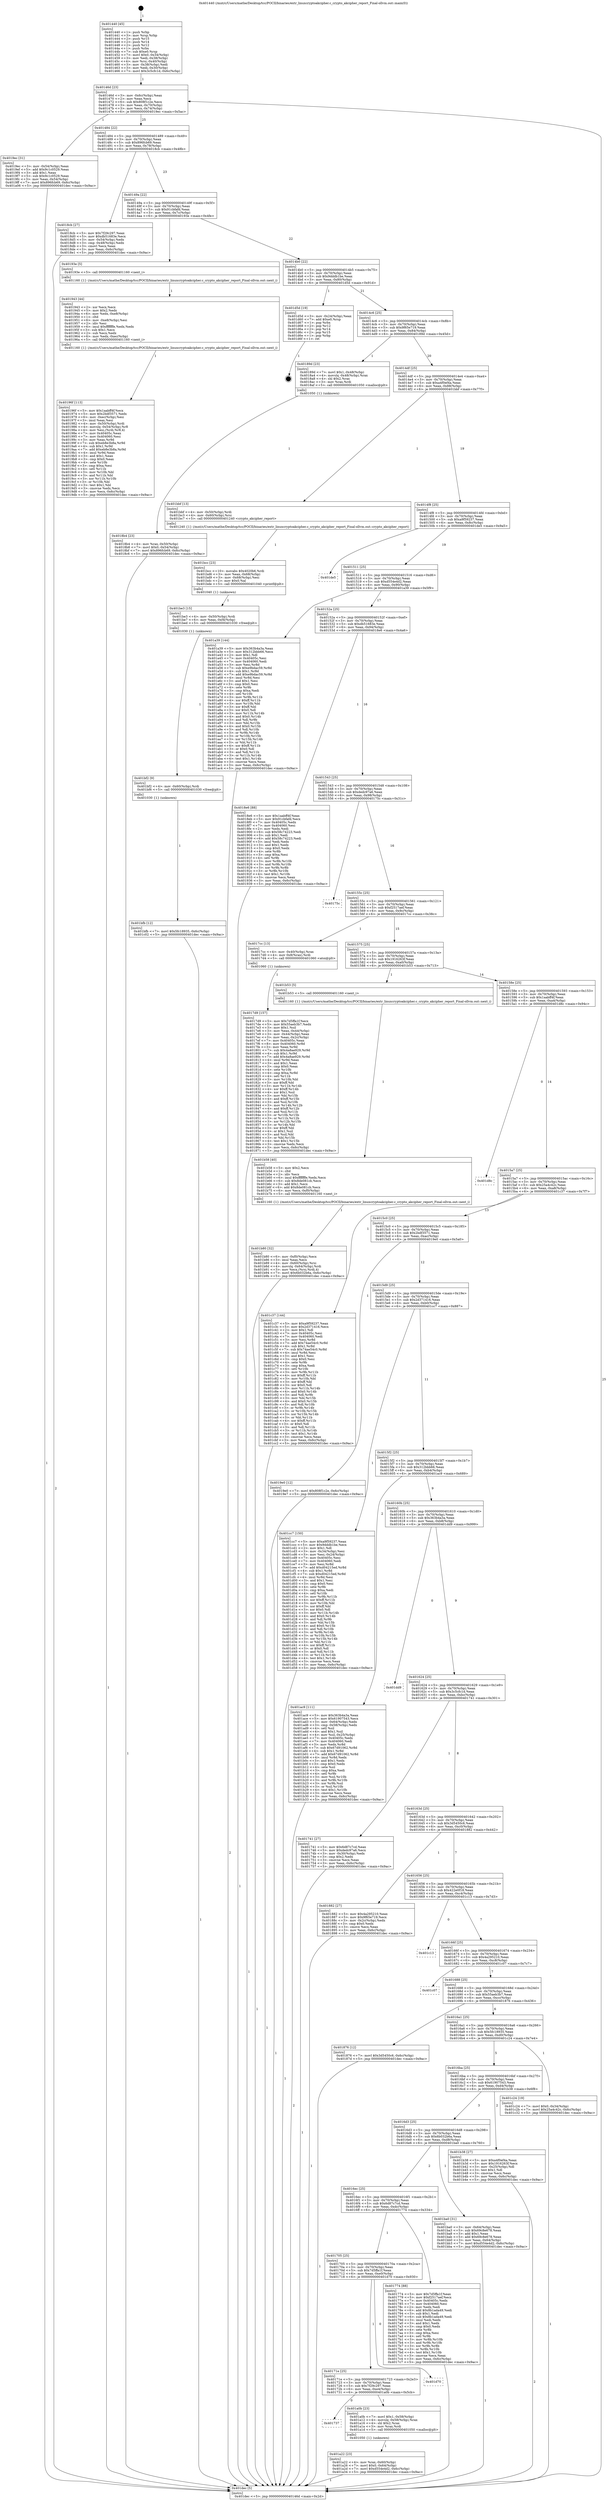 digraph "0x401440" {
  label = "0x401440 (/mnt/c/Users/mathe/Desktop/tcc/POCII/binaries/extr_linuxcryptoakcipher.c_crypto_akcipher_report_Final-ollvm.out::main(0))"
  labelloc = "t"
  node[shape=record]

  Entry [label="",width=0.3,height=0.3,shape=circle,fillcolor=black,style=filled]
  "0x40146d" [label="{
     0x40146d [23]\l
     | [instrs]\l
     &nbsp;&nbsp;0x40146d \<+3\>: mov -0x6c(%rbp),%eax\l
     &nbsp;&nbsp;0x401470 \<+2\>: mov %eax,%ecx\l
     &nbsp;&nbsp;0x401472 \<+6\>: sub $0x808f1c2e,%ecx\l
     &nbsp;&nbsp;0x401478 \<+3\>: mov %eax,-0x70(%rbp)\l
     &nbsp;&nbsp;0x40147b \<+3\>: mov %ecx,-0x74(%rbp)\l
     &nbsp;&nbsp;0x40147e \<+6\>: je 00000000004019ec \<main+0x5ac\>\l
  }"]
  "0x4019ec" [label="{
     0x4019ec [31]\l
     | [instrs]\l
     &nbsp;&nbsp;0x4019ec \<+3\>: mov -0x54(%rbp),%eax\l
     &nbsp;&nbsp;0x4019ef \<+5\>: add $0x9c1c0529,%eax\l
     &nbsp;&nbsp;0x4019f4 \<+3\>: add $0x1,%eax\l
     &nbsp;&nbsp;0x4019f7 \<+5\>: sub $0x9c1c0529,%eax\l
     &nbsp;&nbsp;0x4019fc \<+3\>: mov %eax,-0x54(%rbp)\l
     &nbsp;&nbsp;0x4019ff \<+7\>: movl $0x896fcb69,-0x6c(%rbp)\l
     &nbsp;&nbsp;0x401a06 \<+5\>: jmp 0000000000401dec \<main+0x9ac\>\l
  }"]
  "0x401484" [label="{
     0x401484 [22]\l
     | [instrs]\l
     &nbsp;&nbsp;0x401484 \<+5\>: jmp 0000000000401489 \<main+0x49\>\l
     &nbsp;&nbsp;0x401489 \<+3\>: mov -0x70(%rbp),%eax\l
     &nbsp;&nbsp;0x40148c \<+5\>: sub $0x896fcb69,%eax\l
     &nbsp;&nbsp;0x401491 \<+3\>: mov %eax,-0x78(%rbp)\l
     &nbsp;&nbsp;0x401494 \<+6\>: je 00000000004018cb \<main+0x48b\>\l
  }"]
  Exit [label="",width=0.3,height=0.3,shape=circle,fillcolor=black,style=filled,peripheries=2]
  "0x4018cb" [label="{
     0x4018cb [27]\l
     | [instrs]\l
     &nbsp;&nbsp;0x4018cb \<+5\>: mov $0x7f29c297,%eax\l
     &nbsp;&nbsp;0x4018d0 \<+5\>: mov $0xdb51683e,%ecx\l
     &nbsp;&nbsp;0x4018d5 \<+3\>: mov -0x54(%rbp),%edx\l
     &nbsp;&nbsp;0x4018d8 \<+3\>: cmp -0x48(%rbp),%edx\l
     &nbsp;&nbsp;0x4018db \<+3\>: cmovl %ecx,%eax\l
     &nbsp;&nbsp;0x4018de \<+3\>: mov %eax,-0x6c(%rbp)\l
     &nbsp;&nbsp;0x4018e1 \<+5\>: jmp 0000000000401dec \<main+0x9ac\>\l
  }"]
  "0x40149a" [label="{
     0x40149a [22]\l
     | [instrs]\l
     &nbsp;&nbsp;0x40149a \<+5\>: jmp 000000000040149f \<main+0x5f\>\l
     &nbsp;&nbsp;0x40149f \<+3\>: mov -0x70(%rbp),%eax\l
     &nbsp;&nbsp;0x4014a2 \<+5\>: sub $0x91cbfafd,%eax\l
     &nbsp;&nbsp;0x4014a7 \<+3\>: mov %eax,-0x7c(%rbp)\l
     &nbsp;&nbsp;0x4014aa \<+6\>: je 000000000040193e \<main+0x4fe\>\l
  }"]
  "0x401bfb" [label="{
     0x401bfb [12]\l
     | [instrs]\l
     &nbsp;&nbsp;0x401bfb \<+7\>: movl $0x5fc18935,-0x6c(%rbp)\l
     &nbsp;&nbsp;0x401c02 \<+5\>: jmp 0000000000401dec \<main+0x9ac\>\l
  }"]
  "0x40193e" [label="{
     0x40193e [5]\l
     | [instrs]\l
     &nbsp;&nbsp;0x40193e \<+5\>: call 0000000000401160 \<next_i\>\l
     | [calls]\l
     &nbsp;&nbsp;0x401160 \{1\} (/mnt/c/Users/mathe/Desktop/tcc/POCII/binaries/extr_linuxcryptoakcipher.c_crypto_akcipher_report_Final-ollvm.out::next_i)\l
  }"]
  "0x4014b0" [label="{
     0x4014b0 [22]\l
     | [instrs]\l
     &nbsp;&nbsp;0x4014b0 \<+5\>: jmp 00000000004014b5 \<main+0x75\>\l
     &nbsp;&nbsp;0x4014b5 \<+3\>: mov -0x70(%rbp),%eax\l
     &nbsp;&nbsp;0x4014b8 \<+5\>: sub $0x9dddb1be,%eax\l
     &nbsp;&nbsp;0x4014bd \<+3\>: mov %eax,-0x80(%rbp)\l
     &nbsp;&nbsp;0x4014c0 \<+6\>: je 0000000000401d5d \<main+0x91d\>\l
  }"]
  "0x401bf2" [label="{
     0x401bf2 [9]\l
     | [instrs]\l
     &nbsp;&nbsp;0x401bf2 \<+4\>: mov -0x60(%rbp),%rdi\l
     &nbsp;&nbsp;0x401bf6 \<+5\>: call 0000000000401030 \<free@plt\>\l
     | [calls]\l
     &nbsp;&nbsp;0x401030 \{1\} (unknown)\l
  }"]
  "0x401d5d" [label="{
     0x401d5d [19]\l
     | [instrs]\l
     &nbsp;&nbsp;0x401d5d \<+3\>: mov -0x24(%rbp),%eax\l
     &nbsp;&nbsp;0x401d60 \<+7\>: add $0xe0,%rsp\l
     &nbsp;&nbsp;0x401d67 \<+1\>: pop %rbx\l
     &nbsp;&nbsp;0x401d68 \<+2\>: pop %r12\l
     &nbsp;&nbsp;0x401d6a \<+2\>: pop %r14\l
     &nbsp;&nbsp;0x401d6c \<+2\>: pop %r15\l
     &nbsp;&nbsp;0x401d6e \<+1\>: pop %rbp\l
     &nbsp;&nbsp;0x401d6f \<+1\>: ret\l
  }"]
  "0x4014c6" [label="{
     0x4014c6 [25]\l
     | [instrs]\l
     &nbsp;&nbsp;0x4014c6 \<+5\>: jmp 00000000004014cb \<main+0x8b\>\l
     &nbsp;&nbsp;0x4014cb \<+3\>: mov -0x70(%rbp),%eax\l
     &nbsp;&nbsp;0x4014ce \<+5\>: sub $0x9f65e719,%eax\l
     &nbsp;&nbsp;0x4014d3 \<+6\>: mov %eax,-0x84(%rbp)\l
     &nbsp;&nbsp;0x4014d9 \<+6\>: je 000000000040189d \<main+0x45d\>\l
  }"]
  "0x401be3" [label="{
     0x401be3 [15]\l
     | [instrs]\l
     &nbsp;&nbsp;0x401be3 \<+4\>: mov -0x50(%rbp),%rdi\l
     &nbsp;&nbsp;0x401be7 \<+6\>: mov %eax,-0xf4(%rbp)\l
     &nbsp;&nbsp;0x401bed \<+5\>: call 0000000000401030 \<free@plt\>\l
     | [calls]\l
     &nbsp;&nbsp;0x401030 \{1\} (unknown)\l
  }"]
  "0x40189d" [label="{
     0x40189d [23]\l
     | [instrs]\l
     &nbsp;&nbsp;0x40189d \<+7\>: movl $0x1,-0x48(%rbp)\l
     &nbsp;&nbsp;0x4018a4 \<+4\>: movslq -0x48(%rbp),%rax\l
     &nbsp;&nbsp;0x4018a8 \<+4\>: shl $0x2,%rax\l
     &nbsp;&nbsp;0x4018ac \<+3\>: mov %rax,%rdi\l
     &nbsp;&nbsp;0x4018af \<+5\>: call 0000000000401050 \<malloc@plt\>\l
     | [calls]\l
     &nbsp;&nbsp;0x401050 \{1\} (unknown)\l
  }"]
  "0x4014df" [label="{
     0x4014df [25]\l
     | [instrs]\l
     &nbsp;&nbsp;0x4014df \<+5\>: jmp 00000000004014e4 \<main+0xa4\>\l
     &nbsp;&nbsp;0x4014e4 \<+3\>: mov -0x70(%rbp),%eax\l
     &nbsp;&nbsp;0x4014e7 \<+5\>: sub $0xa4f0ef4a,%eax\l
     &nbsp;&nbsp;0x4014ec \<+6\>: mov %eax,-0x88(%rbp)\l
     &nbsp;&nbsp;0x4014f2 \<+6\>: je 0000000000401bbf \<main+0x77f\>\l
  }"]
  "0x401bcc" [label="{
     0x401bcc [23]\l
     | [instrs]\l
     &nbsp;&nbsp;0x401bcc \<+10\>: movabs $0x4020b6,%rdi\l
     &nbsp;&nbsp;0x401bd6 \<+3\>: mov %eax,-0x68(%rbp)\l
     &nbsp;&nbsp;0x401bd9 \<+3\>: mov -0x68(%rbp),%esi\l
     &nbsp;&nbsp;0x401bdc \<+2\>: mov $0x0,%al\l
     &nbsp;&nbsp;0x401bde \<+5\>: call 0000000000401040 \<printf@plt\>\l
     | [calls]\l
     &nbsp;&nbsp;0x401040 \{1\} (unknown)\l
  }"]
  "0x401bbf" [label="{
     0x401bbf [13]\l
     | [instrs]\l
     &nbsp;&nbsp;0x401bbf \<+4\>: mov -0x50(%rbp),%rdi\l
     &nbsp;&nbsp;0x401bc3 \<+4\>: mov -0x60(%rbp),%rsi\l
     &nbsp;&nbsp;0x401bc7 \<+5\>: call 0000000000401240 \<crypto_akcipher_report\>\l
     | [calls]\l
     &nbsp;&nbsp;0x401240 \{1\} (/mnt/c/Users/mathe/Desktop/tcc/POCII/binaries/extr_linuxcryptoakcipher.c_crypto_akcipher_report_Final-ollvm.out::crypto_akcipher_report)\l
  }"]
  "0x4014f8" [label="{
     0x4014f8 [25]\l
     | [instrs]\l
     &nbsp;&nbsp;0x4014f8 \<+5\>: jmp 00000000004014fd \<main+0xbd\>\l
     &nbsp;&nbsp;0x4014fd \<+3\>: mov -0x70(%rbp),%eax\l
     &nbsp;&nbsp;0x401500 \<+5\>: sub $0xa9f59237,%eax\l
     &nbsp;&nbsp;0x401505 \<+6\>: mov %eax,-0x8c(%rbp)\l
     &nbsp;&nbsp;0x40150b \<+6\>: je 0000000000401de5 \<main+0x9a5\>\l
  }"]
  "0x401b80" [label="{
     0x401b80 [32]\l
     | [instrs]\l
     &nbsp;&nbsp;0x401b80 \<+6\>: mov -0xf0(%rbp),%ecx\l
     &nbsp;&nbsp;0x401b86 \<+3\>: imul %eax,%ecx\l
     &nbsp;&nbsp;0x401b89 \<+4\>: mov -0x60(%rbp),%rsi\l
     &nbsp;&nbsp;0x401b8d \<+4\>: movslq -0x64(%rbp),%rdi\l
     &nbsp;&nbsp;0x401b91 \<+3\>: mov %ecx,(%rsi,%rdi,4)\l
     &nbsp;&nbsp;0x401b94 \<+7\>: movl $0x6b032b6a,-0x6c(%rbp)\l
     &nbsp;&nbsp;0x401b9b \<+5\>: jmp 0000000000401dec \<main+0x9ac\>\l
  }"]
  "0x401de5" [label="{
     0x401de5\l
  }", style=dashed]
  "0x401511" [label="{
     0x401511 [25]\l
     | [instrs]\l
     &nbsp;&nbsp;0x401511 \<+5\>: jmp 0000000000401516 \<main+0xd6\>\l
     &nbsp;&nbsp;0x401516 \<+3\>: mov -0x70(%rbp),%eax\l
     &nbsp;&nbsp;0x401519 \<+5\>: sub $0xd554e4d2,%eax\l
     &nbsp;&nbsp;0x40151e \<+6\>: mov %eax,-0x90(%rbp)\l
     &nbsp;&nbsp;0x401524 \<+6\>: je 0000000000401a39 \<main+0x5f9\>\l
  }"]
  "0x401b58" [label="{
     0x401b58 [40]\l
     | [instrs]\l
     &nbsp;&nbsp;0x401b58 \<+5\>: mov $0x2,%ecx\l
     &nbsp;&nbsp;0x401b5d \<+1\>: cltd\l
     &nbsp;&nbsp;0x401b5e \<+2\>: idiv %ecx\l
     &nbsp;&nbsp;0x401b60 \<+6\>: imul $0xfffffffe,%edx,%ecx\l
     &nbsp;&nbsp;0x401b66 \<+6\>: sub $0x8de081cb,%ecx\l
     &nbsp;&nbsp;0x401b6c \<+3\>: add $0x1,%ecx\l
     &nbsp;&nbsp;0x401b6f \<+6\>: add $0x8de081cb,%ecx\l
     &nbsp;&nbsp;0x401b75 \<+6\>: mov %ecx,-0xf0(%rbp)\l
     &nbsp;&nbsp;0x401b7b \<+5\>: call 0000000000401160 \<next_i\>\l
     | [calls]\l
     &nbsp;&nbsp;0x401160 \{1\} (/mnt/c/Users/mathe/Desktop/tcc/POCII/binaries/extr_linuxcryptoakcipher.c_crypto_akcipher_report_Final-ollvm.out::next_i)\l
  }"]
  "0x401a39" [label="{
     0x401a39 [144]\l
     | [instrs]\l
     &nbsp;&nbsp;0x401a39 \<+5\>: mov $0x363b4a3a,%eax\l
     &nbsp;&nbsp;0x401a3e \<+5\>: mov $0x312bbb66,%ecx\l
     &nbsp;&nbsp;0x401a43 \<+2\>: mov $0x1,%dl\l
     &nbsp;&nbsp;0x401a45 \<+7\>: mov 0x40405c,%esi\l
     &nbsp;&nbsp;0x401a4c \<+7\>: mov 0x404060,%edi\l
     &nbsp;&nbsp;0x401a53 \<+3\>: mov %esi,%r8d\l
     &nbsp;&nbsp;0x401a56 \<+7\>: sub $0xe9bdac59,%r8d\l
     &nbsp;&nbsp;0x401a5d \<+4\>: sub $0x1,%r8d\l
     &nbsp;&nbsp;0x401a61 \<+7\>: add $0xe9bdac59,%r8d\l
     &nbsp;&nbsp;0x401a68 \<+4\>: imul %r8d,%esi\l
     &nbsp;&nbsp;0x401a6c \<+3\>: and $0x1,%esi\l
     &nbsp;&nbsp;0x401a6f \<+3\>: cmp $0x0,%esi\l
     &nbsp;&nbsp;0x401a72 \<+4\>: sete %r9b\l
     &nbsp;&nbsp;0x401a76 \<+3\>: cmp $0xa,%edi\l
     &nbsp;&nbsp;0x401a79 \<+4\>: setl %r10b\l
     &nbsp;&nbsp;0x401a7d \<+3\>: mov %r9b,%r11b\l
     &nbsp;&nbsp;0x401a80 \<+4\>: xor $0xff,%r11b\l
     &nbsp;&nbsp;0x401a84 \<+3\>: mov %r10b,%bl\l
     &nbsp;&nbsp;0x401a87 \<+3\>: xor $0xff,%bl\l
     &nbsp;&nbsp;0x401a8a \<+3\>: xor $0x0,%dl\l
     &nbsp;&nbsp;0x401a8d \<+3\>: mov %r11b,%r14b\l
     &nbsp;&nbsp;0x401a90 \<+4\>: and $0x0,%r14b\l
     &nbsp;&nbsp;0x401a94 \<+3\>: and %dl,%r9b\l
     &nbsp;&nbsp;0x401a97 \<+3\>: mov %bl,%r15b\l
     &nbsp;&nbsp;0x401a9a \<+4\>: and $0x0,%r15b\l
     &nbsp;&nbsp;0x401a9e \<+3\>: and %dl,%r10b\l
     &nbsp;&nbsp;0x401aa1 \<+3\>: or %r9b,%r14b\l
     &nbsp;&nbsp;0x401aa4 \<+3\>: or %r10b,%r15b\l
     &nbsp;&nbsp;0x401aa7 \<+3\>: xor %r15b,%r14b\l
     &nbsp;&nbsp;0x401aaa \<+3\>: or %bl,%r11b\l
     &nbsp;&nbsp;0x401aad \<+4\>: xor $0xff,%r11b\l
     &nbsp;&nbsp;0x401ab1 \<+3\>: or $0x0,%dl\l
     &nbsp;&nbsp;0x401ab4 \<+3\>: and %dl,%r11b\l
     &nbsp;&nbsp;0x401ab7 \<+3\>: or %r11b,%r14b\l
     &nbsp;&nbsp;0x401aba \<+4\>: test $0x1,%r14b\l
     &nbsp;&nbsp;0x401abe \<+3\>: cmovne %ecx,%eax\l
     &nbsp;&nbsp;0x401ac1 \<+3\>: mov %eax,-0x6c(%rbp)\l
     &nbsp;&nbsp;0x401ac4 \<+5\>: jmp 0000000000401dec \<main+0x9ac\>\l
  }"]
  "0x40152a" [label="{
     0x40152a [25]\l
     | [instrs]\l
     &nbsp;&nbsp;0x40152a \<+5\>: jmp 000000000040152f \<main+0xef\>\l
     &nbsp;&nbsp;0x40152f \<+3\>: mov -0x70(%rbp),%eax\l
     &nbsp;&nbsp;0x401532 \<+5\>: sub $0xdb51683e,%eax\l
     &nbsp;&nbsp;0x401537 \<+6\>: mov %eax,-0x94(%rbp)\l
     &nbsp;&nbsp;0x40153d \<+6\>: je 00000000004018e6 \<main+0x4a6\>\l
  }"]
  "0x401a22" [label="{
     0x401a22 [23]\l
     | [instrs]\l
     &nbsp;&nbsp;0x401a22 \<+4\>: mov %rax,-0x60(%rbp)\l
     &nbsp;&nbsp;0x401a26 \<+7\>: movl $0x0,-0x64(%rbp)\l
     &nbsp;&nbsp;0x401a2d \<+7\>: movl $0xd554e4d2,-0x6c(%rbp)\l
     &nbsp;&nbsp;0x401a34 \<+5\>: jmp 0000000000401dec \<main+0x9ac\>\l
  }"]
  "0x4018e6" [label="{
     0x4018e6 [88]\l
     | [instrs]\l
     &nbsp;&nbsp;0x4018e6 \<+5\>: mov $0x1aabff4f,%eax\l
     &nbsp;&nbsp;0x4018eb \<+5\>: mov $0x91cbfafd,%ecx\l
     &nbsp;&nbsp;0x4018f0 \<+7\>: mov 0x40405c,%edx\l
     &nbsp;&nbsp;0x4018f7 \<+7\>: mov 0x404060,%esi\l
     &nbsp;&nbsp;0x4018fe \<+2\>: mov %edx,%edi\l
     &nbsp;&nbsp;0x401900 \<+6\>: sub $0x58c74223,%edi\l
     &nbsp;&nbsp;0x401906 \<+3\>: sub $0x1,%edi\l
     &nbsp;&nbsp;0x401909 \<+6\>: add $0x58c74223,%edi\l
     &nbsp;&nbsp;0x40190f \<+3\>: imul %edi,%edx\l
     &nbsp;&nbsp;0x401912 \<+3\>: and $0x1,%edx\l
     &nbsp;&nbsp;0x401915 \<+3\>: cmp $0x0,%edx\l
     &nbsp;&nbsp;0x401918 \<+4\>: sete %r8b\l
     &nbsp;&nbsp;0x40191c \<+3\>: cmp $0xa,%esi\l
     &nbsp;&nbsp;0x40191f \<+4\>: setl %r9b\l
     &nbsp;&nbsp;0x401923 \<+3\>: mov %r8b,%r10b\l
     &nbsp;&nbsp;0x401926 \<+3\>: and %r9b,%r10b\l
     &nbsp;&nbsp;0x401929 \<+3\>: xor %r9b,%r8b\l
     &nbsp;&nbsp;0x40192c \<+3\>: or %r8b,%r10b\l
     &nbsp;&nbsp;0x40192f \<+4\>: test $0x1,%r10b\l
     &nbsp;&nbsp;0x401933 \<+3\>: cmovne %ecx,%eax\l
     &nbsp;&nbsp;0x401936 \<+3\>: mov %eax,-0x6c(%rbp)\l
     &nbsp;&nbsp;0x401939 \<+5\>: jmp 0000000000401dec \<main+0x9ac\>\l
  }"]
  "0x401543" [label="{
     0x401543 [25]\l
     | [instrs]\l
     &nbsp;&nbsp;0x401543 \<+5\>: jmp 0000000000401548 \<main+0x108\>\l
     &nbsp;&nbsp;0x401548 \<+3\>: mov -0x70(%rbp),%eax\l
     &nbsp;&nbsp;0x40154b \<+5\>: sub $0xdedc97a6,%eax\l
     &nbsp;&nbsp;0x401550 \<+6\>: mov %eax,-0x98(%rbp)\l
     &nbsp;&nbsp;0x401556 \<+6\>: je 000000000040175c \<main+0x31c\>\l
  }"]
  "0x401737" [label="{
     0x401737\l
  }", style=dashed]
  "0x40175c" [label="{
     0x40175c\l
  }", style=dashed]
  "0x40155c" [label="{
     0x40155c [25]\l
     | [instrs]\l
     &nbsp;&nbsp;0x40155c \<+5\>: jmp 0000000000401561 \<main+0x121\>\l
     &nbsp;&nbsp;0x401561 \<+3\>: mov -0x70(%rbp),%eax\l
     &nbsp;&nbsp;0x401564 \<+5\>: sub $0xf2517aef,%eax\l
     &nbsp;&nbsp;0x401569 \<+6\>: mov %eax,-0x9c(%rbp)\l
     &nbsp;&nbsp;0x40156f \<+6\>: je 00000000004017cc \<main+0x38c\>\l
  }"]
  "0x401a0b" [label="{
     0x401a0b [23]\l
     | [instrs]\l
     &nbsp;&nbsp;0x401a0b \<+7\>: movl $0x1,-0x58(%rbp)\l
     &nbsp;&nbsp;0x401a12 \<+4\>: movslq -0x58(%rbp),%rax\l
     &nbsp;&nbsp;0x401a16 \<+4\>: shl $0x2,%rax\l
     &nbsp;&nbsp;0x401a1a \<+3\>: mov %rax,%rdi\l
     &nbsp;&nbsp;0x401a1d \<+5\>: call 0000000000401050 \<malloc@plt\>\l
     | [calls]\l
     &nbsp;&nbsp;0x401050 \{1\} (unknown)\l
  }"]
  "0x4017cc" [label="{
     0x4017cc [13]\l
     | [instrs]\l
     &nbsp;&nbsp;0x4017cc \<+4\>: mov -0x40(%rbp),%rax\l
     &nbsp;&nbsp;0x4017d0 \<+4\>: mov 0x8(%rax),%rdi\l
     &nbsp;&nbsp;0x4017d4 \<+5\>: call 0000000000401060 \<atoi@plt\>\l
     | [calls]\l
     &nbsp;&nbsp;0x401060 \{1\} (unknown)\l
  }"]
  "0x401575" [label="{
     0x401575 [25]\l
     | [instrs]\l
     &nbsp;&nbsp;0x401575 \<+5\>: jmp 000000000040157a \<main+0x13a\>\l
     &nbsp;&nbsp;0x40157a \<+3\>: mov -0x70(%rbp),%eax\l
     &nbsp;&nbsp;0x40157d \<+5\>: sub $0x1916263f,%eax\l
     &nbsp;&nbsp;0x401582 \<+6\>: mov %eax,-0xa0(%rbp)\l
     &nbsp;&nbsp;0x401588 \<+6\>: je 0000000000401b53 \<main+0x713\>\l
  }"]
  "0x40171e" [label="{
     0x40171e [25]\l
     | [instrs]\l
     &nbsp;&nbsp;0x40171e \<+5\>: jmp 0000000000401723 \<main+0x2e3\>\l
     &nbsp;&nbsp;0x401723 \<+3\>: mov -0x70(%rbp),%eax\l
     &nbsp;&nbsp;0x401726 \<+5\>: sub $0x7f29c297,%eax\l
     &nbsp;&nbsp;0x40172b \<+6\>: mov %eax,-0xe4(%rbp)\l
     &nbsp;&nbsp;0x401731 \<+6\>: je 0000000000401a0b \<main+0x5cb\>\l
  }"]
  "0x401b53" [label="{
     0x401b53 [5]\l
     | [instrs]\l
     &nbsp;&nbsp;0x401b53 \<+5\>: call 0000000000401160 \<next_i\>\l
     | [calls]\l
     &nbsp;&nbsp;0x401160 \{1\} (/mnt/c/Users/mathe/Desktop/tcc/POCII/binaries/extr_linuxcryptoakcipher.c_crypto_akcipher_report_Final-ollvm.out::next_i)\l
  }"]
  "0x40158e" [label="{
     0x40158e [25]\l
     | [instrs]\l
     &nbsp;&nbsp;0x40158e \<+5\>: jmp 0000000000401593 \<main+0x153\>\l
     &nbsp;&nbsp;0x401593 \<+3\>: mov -0x70(%rbp),%eax\l
     &nbsp;&nbsp;0x401596 \<+5\>: sub $0x1aabff4f,%eax\l
     &nbsp;&nbsp;0x40159b \<+6\>: mov %eax,-0xa4(%rbp)\l
     &nbsp;&nbsp;0x4015a1 \<+6\>: je 0000000000401d8c \<main+0x94c\>\l
  }"]
  "0x401d70" [label="{
     0x401d70\l
  }", style=dashed]
  "0x401d8c" [label="{
     0x401d8c\l
  }", style=dashed]
  "0x4015a7" [label="{
     0x4015a7 [25]\l
     | [instrs]\l
     &nbsp;&nbsp;0x4015a7 \<+5\>: jmp 00000000004015ac \<main+0x16c\>\l
     &nbsp;&nbsp;0x4015ac \<+3\>: mov -0x70(%rbp),%eax\l
     &nbsp;&nbsp;0x4015af \<+5\>: sub $0x25a4c42c,%eax\l
     &nbsp;&nbsp;0x4015b4 \<+6\>: mov %eax,-0xa8(%rbp)\l
     &nbsp;&nbsp;0x4015ba \<+6\>: je 0000000000401c37 \<main+0x7f7\>\l
  }"]
  "0x40196f" [label="{
     0x40196f [113]\l
     | [instrs]\l
     &nbsp;&nbsp;0x40196f \<+5\>: mov $0x1aabff4f,%ecx\l
     &nbsp;&nbsp;0x401974 \<+5\>: mov $0x2bdf3571,%edx\l
     &nbsp;&nbsp;0x401979 \<+6\>: mov -0xec(%rbp),%esi\l
     &nbsp;&nbsp;0x40197f \<+3\>: imul %eax,%esi\l
     &nbsp;&nbsp;0x401982 \<+4\>: mov -0x50(%rbp),%rdi\l
     &nbsp;&nbsp;0x401986 \<+4\>: movslq -0x54(%rbp),%r8\l
     &nbsp;&nbsp;0x40198a \<+4\>: mov %esi,(%rdi,%r8,4)\l
     &nbsp;&nbsp;0x40198e \<+7\>: mov 0x40405c,%eax\l
     &nbsp;&nbsp;0x401995 \<+7\>: mov 0x404060,%esi\l
     &nbsp;&nbsp;0x40199c \<+3\>: mov %eax,%r9d\l
     &nbsp;&nbsp;0x40199f \<+7\>: sub $0xeb8e3b8a,%r9d\l
     &nbsp;&nbsp;0x4019a6 \<+4\>: sub $0x1,%r9d\l
     &nbsp;&nbsp;0x4019aa \<+7\>: add $0xeb8e3b8a,%r9d\l
     &nbsp;&nbsp;0x4019b1 \<+4\>: imul %r9d,%eax\l
     &nbsp;&nbsp;0x4019b5 \<+3\>: and $0x1,%eax\l
     &nbsp;&nbsp;0x4019b8 \<+3\>: cmp $0x0,%eax\l
     &nbsp;&nbsp;0x4019bb \<+4\>: sete %r10b\l
     &nbsp;&nbsp;0x4019bf \<+3\>: cmp $0xa,%esi\l
     &nbsp;&nbsp;0x4019c2 \<+4\>: setl %r11b\l
     &nbsp;&nbsp;0x4019c6 \<+3\>: mov %r10b,%bl\l
     &nbsp;&nbsp;0x4019c9 \<+3\>: and %r11b,%bl\l
     &nbsp;&nbsp;0x4019cc \<+3\>: xor %r11b,%r10b\l
     &nbsp;&nbsp;0x4019cf \<+3\>: or %r10b,%bl\l
     &nbsp;&nbsp;0x4019d2 \<+3\>: test $0x1,%bl\l
     &nbsp;&nbsp;0x4019d5 \<+3\>: cmovne %edx,%ecx\l
     &nbsp;&nbsp;0x4019d8 \<+3\>: mov %ecx,-0x6c(%rbp)\l
     &nbsp;&nbsp;0x4019db \<+5\>: jmp 0000000000401dec \<main+0x9ac\>\l
  }"]
  "0x401c37" [label="{
     0x401c37 [144]\l
     | [instrs]\l
     &nbsp;&nbsp;0x401c37 \<+5\>: mov $0xa9f59237,%eax\l
     &nbsp;&nbsp;0x401c3c \<+5\>: mov $0x2d371416,%ecx\l
     &nbsp;&nbsp;0x401c41 \<+2\>: mov $0x1,%dl\l
     &nbsp;&nbsp;0x401c43 \<+7\>: mov 0x40405c,%esi\l
     &nbsp;&nbsp;0x401c4a \<+7\>: mov 0x404060,%edi\l
     &nbsp;&nbsp;0x401c51 \<+3\>: mov %esi,%r8d\l
     &nbsp;&nbsp;0x401c54 \<+7\>: add $0x74ae54c0,%r8d\l
     &nbsp;&nbsp;0x401c5b \<+4\>: sub $0x1,%r8d\l
     &nbsp;&nbsp;0x401c5f \<+7\>: sub $0x74ae54c0,%r8d\l
     &nbsp;&nbsp;0x401c66 \<+4\>: imul %r8d,%esi\l
     &nbsp;&nbsp;0x401c6a \<+3\>: and $0x1,%esi\l
     &nbsp;&nbsp;0x401c6d \<+3\>: cmp $0x0,%esi\l
     &nbsp;&nbsp;0x401c70 \<+4\>: sete %r9b\l
     &nbsp;&nbsp;0x401c74 \<+3\>: cmp $0xa,%edi\l
     &nbsp;&nbsp;0x401c77 \<+4\>: setl %r10b\l
     &nbsp;&nbsp;0x401c7b \<+3\>: mov %r9b,%r11b\l
     &nbsp;&nbsp;0x401c7e \<+4\>: xor $0xff,%r11b\l
     &nbsp;&nbsp;0x401c82 \<+3\>: mov %r10b,%bl\l
     &nbsp;&nbsp;0x401c85 \<+3\>: xor $0xff,%bl\l
     &nbsp;&nbsp;0x401c88 \<+3\>: xor $0x0,%dl\l
     &nbsp;&nbsp;0x401c8b \<+3\>: mov %r11b,%r14b\l
     &nbsp;&nbsp;0x401c8e \<+4\>: and $0x0,%r14b\l
     &nbsp;&nbsp;0x401c92 \<+3\>: and %dl,%r9b\l
     &nbsp;&nbsp;0x401c95 \<+3\>: mov %bl,%r15b\l
     &nbsp;&nbsp;0x401c98 \<+4\>: and $0x0,%r15b\l
     &nbsp;&nbsp;0x401c9c \<+3\>: and %dl,%r10b\l
     &nbsp;&nbsp;0x401c9f \<+3\>: or %r9b,%r14b\l
     &nbsp;&nbsp;0x401ca2 \<+3\>: or %r10b,%r15b\l
     &nbsp;&nbsp;0x401ca5 \<+3\>: xor %r15b,%r14b\l
     &nbsp;&nbsp;0x401ca8 \<+3\>: or %bl,%r11b\l
     &nbsp;&nbsp;0x401cab \<+4\>: xor $0xff,%r11b\l
     &nbsp;&nbsp;0x401caf \<+3\>: or $0x0,%dl\l
     &nbsp;&nbsp;0x401cb2 \<+3\>: and %dl,%r11b\l
     &nbsp;&nbsp;0x401cb5 \<+3\>: or %r11b,%r14b\l
     &nbsp;&nbsp;0x401cb8 \<+4\>: test $0x1,%r14b\l
     &nbsp;&nbsp;0x401cbc \<+3\>: cmovne %ecx,%eax\l
     &nbsp;&nbsp;0x401cbf \<+3\>: mov %eax,-0x6c(%rbp)\l
     &nbsp;&nbsp;0x401cc2 \<+5\>: jmp 0000000000401dec \<main+0x9ac\>\l
  }"]
  "0x4015c0" [label="{
     0x4015c0 [25]\l
     | [instrs]\l
     &nbsp;&nbsp;0x4015c0 \<+5\>: jmp 00000000004015c5 \<main+0x185\>\l
     &nbsp;&nbsp;0x4015c5 \<+3\>: mov -0x70(%rbp),%eax\l
     &nbsp;&nbsp;0x4015c8 \<+5\>: sub $0x2bdf3571,%eax\l
     &nbsp;&nbsp;0x4015cd \<+6\>: mov %eax,-0xac(%rbp)\l
     &nbsp;&nbsp;0x4015d3 \<+6\>: je 00000000004019e0 \<main+0x5a0\>\l
  }"]
  "0x401943" [label="{
     0x401943 [44]\l
     | [instrs]\l
     &nbsp;&nbsp;0x401943 \<+2\>: xor %ecx,%ecx\l
     &nbsp;&nbsp;0x401945 \<+5\>: mov $0x2,%edx\l
     &nbsp;&nbsp;0x40194a \<+6\>: mov %edx,-0xe8(%rbp)\l
     &nbsp;&nbsp;0x401950 \<+1\>: cltd\l
     &nbsp;&nbsp;0x401951 \<+6\>: mov -0xe8(%rbp),%esi\l
     &nbsp;&nbsp;0x401957 \<+2\>: idiv %esi\l
     &nbsp;&nbsp;0x401959 \<+6\>: imul $0xfffffffe,%edx,%edx\l
     &nbsp;&nbsp;0x40195f \<+3\>: sub $0x1,%ecx\l
     &nbsp;&nbsp;0x401962 \<+2\>: sub %ecx,%edx\l
     &nbsp;&nbsp;0x401964 \<+6\>: mov %edx,-0xec(%rbp)\l
     &nbsp;&nbsp;0x40196a \<+5\>: call 0000000000401160 \<next_i\>\l
     | [calls]\l
     &nbsp;&nbsp;0x401160 \{1\} (/mnt/c/Users/mathe/Desktop/tcc/POCII/binaries/extr_linuxcryptoakcipher.c_crypto_akcipher_report_Final-ollvm.out::next_i)\l
  }"]
  "0x4019e0" [label="{
     0x4019e0 [12]\l
     | [instrs]\l
     &nbsp;&nbsp;0x4019e0 \<+7\>: movl $0x808f1c2e,-0x6c(%rbp)\l
     &nbsp;&nbsp;0x4019e7 \<+5\>: jmp 0000000000401dec \<main+0x9ac\>\l
  }"]
  "0x4015d9" [label="{
     0x4015d9 [25]\l
     | [instrs]\l
     &nbsp;&nbsp;0x4015d9 \<+5\>: jmp 00000000004015de \<main+0x19e\>\l
     &nbsp;&nbsp;0x4015de \<+3\>: mov -0x70(%rbp),%eax\l
     &nbsp;&nbsp;0x4015e1 \<+5\>: sub $0x2d371416,%eax\l
     &nbsp;&nbsp;0x4015e6 \<+6\>: mov %eax,-0xb0(%rbp)\l
     &nbsp;&nbsp;0x4015ec \<+6\>: je 0000000000401cc7 \<main+0x887\>\l
  }"]
  "0x4018b4" [label="{
     0x4018b4 [23]\l
     | [instrs]\l
     &nbsp;&nbsp;0x4018b4 \<+4\>: mov %rax,-0x50(%rbp)\l
     &nbsp;&nbsp;0x4018b8 \<+7\>: movl $0x0,-0x54(%rbp)\l
     &nbsp;&nbsp;0x4018bf \<+7\>: movl $0x896fcb69,-0x6c(%rbp)\l
     &nbsp;&nbsp;0x4018c6 \<+5\>: jmp 0000000000401dec \<main+0x9ac\>\l
  }"]
  "0x401cc7" [label="{
     0x401cc7 [150]\l
     | [instrs]\l
     &nbsp;&nbsp;0x401cc7 \<+5\>: mov $0xa9f59237,%eax\l
     &nbsp;&nbsp;0x401ccc \<+5\>: mov $0x9dddb1be,%ecx\l
     &nbsp;&nbsp;0x401cd1 \<+2\>: mov $0x1,%dl\l
     &nbsp;&nbsp;0x401cd3 \<+3\>: mov -0x34(%rbp),%esi\l
     &nbsp;&nbsp;0x401cd6 \<+3\>: mov %esi,-0x24(%rbp)\l
     &nbsp;&nbsp;0x401cd9 \<+7\>: mov 0x40405c,%esi\l
     &nbsp;&nbsp;0x401ce0 \<+7\>: mov 0x404060,%edi\l
     &nbsp;&nbsp;0x401ce7 \<+3\>: mov %esi,%r8d\l
     &nbsp;&nbsp;0x401cea \<+7\>: add $0xd04215ed,%r8d\l
     &nbsp;&nbsp;0x401cf1 \<+4\>: sub $0x1,%r8d\l
     &nbsp;&nbsp;0x401cf5 \<+7\>: sub $0xd04215ed,%r8d\l
     &nbsp;&nbsp;0x401cfc \<+4\>: imul %r8d,%esi\l
     &nbsp;&nbsp;0x401d00 \<+3\>: and $0x1,%esi\l
     &nbsp;&nbsp;0x401d03 \<+3\>: cmp $0x0,%esi\l
     &nbsp;&nbsp;0x401d06 \<+4\>: sete %r9b\l
     &nbsp;&nbsp;0x401d0a \<+3\>: cmp $0xa,%edi\l
     &nbsp;&nbsp;0x401d0d \<+4\>: setl %r10b\l
     &nbsp;&nbsp;0x401d11 \<+3\>: mov %r9b,%r11b\l
     &nbsp;&nbsp;0x401d14 \<+4\>: xor $0xff,%r11b\l
     &nbsp;&nbsp;0x401d18 \<+3\>: mov %r10b,%bl\l
     &nbsp;&nbsp;0x401d1b \<+3\>: xor $0xff,%bl\l
     &nbsp;&nbsp;0x401d1e \<+3\>: xor $0x0,%dl\l
     &nbsp;&nbsp;0x401d21 \<+3\>: mov %r11b,%r14b\l
     &nbsp;&nbsp;0x401d24 \<+4\>: and $0x0,%r14b\l
     &nbsp;&nbsp;0x401d28 \<+3\>: and %dl,%r9b\l
     &nbsp;&nbsp;0x401d2b \<+3\>: mov %bl,%r15b\l
     &nbsp;&nbsp;0x401d2e \<+4\>: and $0x0,%r15b\l
     &nbsp;&nbsp;0x401d32 \<+3\>: and %dl,%r10b\l
     &nbsp;&nbsp;0x401d35 \<+3\>: or %r9b,%r14b\l
     &nbsp;&nbsp;0x401d38 \<+3\>: or %r10b,%r15b\l
     &nbsp;&nbsp;0x401d3b \<+3\>: xor %r15b,%r14b\l
     &nbsp;&nbsp;0x401d3e \<+3\>: or %bl,%r11b\l
     &nbsp;&nbsp;0x401d41 \<+4\>: xor $0xff,%r11b\l
     &nbsp;&nbsp;0x401d45 \<+3\>: or $0x0,%dl\l
     &nbsp;&nbsp;0x401d48 \<+3\>: and %dl,%r11b\l
     &nbsp;&nbsp;0x401d4b \<+3\>: or %r11b,%r14b\l
     &nbsp;&nbsp;0x401d4e \<+4\>: test $0x1,%r14b\l
     &nbsp;&nbsp;0x401d52 \<+3\>: cmovne %ecx,%eax\l
     &nbsp;&nbsp;0x401d55 \<+3\>: mov %eax,-0x6c(%rbp)\l
     &nbsp;&nbsp;0x401d58 \<+5\>: jmp 0000000000401dec \<main+0x9ac\>\l
  }"]
  "0x4015f2" [label="{
     0x4015f2 [25]\l
     | [instrs]\l
     &nbsp;&nbsp;0x4015f2 \<+5\>: jmp 00000000004015f7 \<main+0x1b7\>\l
     &nbsp;&nbsp;0x4015f7 \<+3\>: mov -0x70(%rbp),%eax\l
     &nbsp;&nbsp;0x4015fa \<+5\>: sub $0x312bbb66,%eax\l
     &nbsp;&nbsp;0x4015ff \<+6\>: mov %eax,-0xb4(%rbp)\l
     &nbsp;&nbsp;0x401605 \<+6\>: je 0000000000401ac9 \<main+0x689\>\l
  }"]
  "0x4017d9" [label="{
     0x4017d9 [157]\l
     | [instrs]\l
     &nbsp;&nbsp;0x4017d9 \<+5\>: mov $0x7d5ffa1f,%ecx\l
     &nbsp;&nbsp;0x4017de \<+5\>: mov $0x55aeb3b7,%edx\l
     &nbsp;&nbsp;0x4017e3 \<+3\>: mov $0x1,%sil\l
     &nbsp;&nbsp;0x4017e6 \<+3\>: mov %eax,-0x44(%rbp)\l
     &nbsp;&nbsp;0x4017e9 \<+3\>: mov -0x44(%rbp),%eax\l
     &nbsp;&nbsp;0x4017ec \<+3\>: mov %eax,-0x2c(%rbp)\l
     &nbsp;&nbsp;0x4017ef \<+7\>: mov 0x40405c,%eax\l
     &nbsp;&nbsp;0x4017f6 \<+8\>: mov 0x404060,%r8d\l
     &nbsp;&nbsp;0x4017fe \<+3\>: mov %eax,%r9d\l
     &nbsp;&nbsp;0x401801 \<+7\>: sub $0x4a8ae929,%r9d\l
     &nbsp;&nbsp;0x401808 \<+4\>: sub $0x1,%r9d\l
     &nbsp;&nbsp;0x40180c \<+7\>: add $0x4a8ae929,%r9d\l
     &nbsp;&nbsp;0x401813 \<+4\>: imul %r9d,%eax\l
     &nbsp;&nbsp;0x401817 \<+3\>: and $0x1,%eax\l
     &nbsp;&nbsp;0x40181a \<+3\>: cmp $0x0,%eax\l
     &nbsp;&nbsp;0x40181d \<+4\>: sete %r10b\l
     &nbsp;&nbsp;0x401821 \<+4\>: cmp $0xa,%r8d\l
     &nbsp;&nbsp;0x401825 \<+4\>: setl %r11b\l
     &nbsp;&nbsp;0x401829 \<+3\>: mov %r10b,%bl\l
     &nbsp;&nbsp;0x40182c \<+3\>: xor $0xff,%bl\l
     &nbsp;&nbsp;0x40182f \<+3\>: mov %r11b,%r14b\l
     &nbsp;&nbsp;0x401832 \<+4\>: xor $0xff,%r14b\l
     &nbsp;&nbsp;0x401836 \<+4\>: xor $0x1,%sil\l
     &nbsp;&nbsp;0x40183a \<+3\>: mov %bl,%r15b\l
     &nbsp;&nbsp;0x40183d \<+4\>: and $0xff,%r15b\l
     &nbsp;&nbsp;0x401841 \<+3\>: and %sil,%r10b\l
     &nbsp;&nbsp;0x401844 \<+3\>: mov %r14b,%r12b\l
     &nbsp;&nbsp;0x401847 \<+4\>: and $0xff,%r12b\l
     &nbsp;&nbsp;0x40184b \<+3\>: and %sil,%r11b\l
     &nbsp;&nbsp;0x40184e \<+3\>: or %r10b,%r15b\l
     &nbsp;&nbsp;0x401851 \<+3\>: or %r11b,%r12b\l
     &nbsp;&nbsp;0x401854 \<+3\>: xor %r12b,%r15b\l
     &nbsp;&nbsp;0x401857 \<+3\>: or %r14b,%bl\l
     &nbsp;&nbsp;0x40185a \<+3\>: xor $0xff,%bl\l
     &nbsp;&nbsp;0x40185d \<+4\>: or $0x1,%sil\l
     &nbsp;&nbsp;0x401861 \<+3\>: and %sil,%bl\l
     &nbsp;&nbsp;0x401864 \<+3\>: or %bl,%r15b\l
     &nbsp;&nbsp;0x401867 \<+4\>: test $0x1,%r15b\l
     &nbsp;&nbsp;0x40186b \<+3\>: cmovne %edx,%ecx\l
     &nbsp;&nbsp;0x40186e \<+3\>: mov %ecx,-0x6c(%rbp)\l
     &nbsp;&nbsp;0x401871 \<+5\>: jmp 0000000000401dec \<main+0x9ac\>\l
  }"]
  "0x401ac9" [label="{
     0x401ac9 [111]\l
     | [instrs]\l
     &nbsp;&nbsp;0x401ac9 \<+5\>: mov $0x363b4a3a,%eax\l
     &nbsp;&nbsp;0x401ace \<+5\>: mov $0x61907543,%ecx\l
     &nbsp;&nbsp;0x401ad3 \<+3\>: mov -0x64(%rbp),%edx\l
     &nbsp;&nbsp;0x401ad6 \<+3\>: cmp -0x58(%rbp),%edx\l
     &nbsp;&nbsp;0x401ad9 \<+4\>: setl %sil\l
     &nbsp;&nbsp;0x401add \<+4\>: and $0x1,%sil\l
     &nbsp;&nbsp;0x401ae1 \<+4\>: mov %sil,-0x25(%rbp)\l
     &nbsp;&nbsp;0x401ae5 \<+7\>: mov 0x40405c,%edx\l
     &nbsp;&nbsp;0x401aec \<+7\>: mov 0x404060,%edi\l
     &nbsp;&nbsp;0x401af3 \<+3\>: mov %edx,%r8d\l
     &nbsp;&nbsp;0x401af6 \<+7\>: sub $0x67d91062,%r8d\l
     &nbsp;&nbsp;0x401afd \<+4\>: sub $0x1,%r8d\l
     &nbsp;&nbsp;0x401b01 \<+7\>: add $0x67d91062,%r8d\l
     &nbsp;&nbsp;0x401b08 \<+4\>: imul %r8d,%edx\l
     &nbsp;&nbsp;0x401b0c \<+3\>: and $0x1,%edx\l
     &nbsp;&nbsp;0x401b0f \<+3\>: cmp $0x0,%edx\l
     &nbsp;&nbsp;0x401b12 \<+4\>: sete %sil\l
     &nbsp;&nbsp;0x401b16 \<+3\>: cmp $0xa,%edi\l
     &nbsp;&nbsp;0x401b19 \<+4\>: setl %r9b\l
     &nbsp;&nbsp;0x401b1d \<+3\>: mov %sil,%r10b\l
     &nbsp;&nbsp;0x401b20 \<+3\>: and %r9b,%r10b\l
     &nbsp;&nbsp;0x401b23 \<+3\>: xor %r9b,%sil\l
     &nbsp;&nbsp;0x401b26 \<+3\>: or %sil,%r10b\l
     &nbsp;&nbsp;0x401b29 \<+4\>: test $0x1,%r10b\l
     &nbsp;&nbsp;0x401b2d \<+3\>: cmovne %ecx,%eax\l
     &nbsp;&nbsp;0x401b30 \<+3\>: mov %eax,-0x6c(%rbp)\l
     &nbsp;&nbsp;0x401b33 \<+5\>: jmp 0000000000401dec \<main+0x9ac\>\l
  }"]
  "0x40160b" [label="{
     0x40160b [25]\l
     | [instrs]\l
     &nbsp;&nbsp;0x40160b \<+5\>: jmp 0000000000401610 \<main+0x1d0\>\l
     &nbsp;&nbsp;0x401610 \<+3\>: mov -0x70(%rbp),%eax\l
     &nbsp;&nbsp;0x401613 \<+5\>: sub $0x363b4a3a,%eax\l
     &nbsp;&nbsp;0x401618 \<+6\>: mov %eax,-0xb8(%rbp)\l
     &nbsp;&nbsp;0x40161e \<+6\>: je 0000000000401dd9 \<main+0x999\>\l
  }"]
  "0x401705" [label="{
     0x401705 [25]\l
     | [instrs]\l
     &nbsp;&nbsp;0x401705 \<+5\>: jmp 000000000040170a \<main+0x2ca\>\l
     &nbsp;&nbsp;0x40170a \<+3\>: mov -0x70(%rbp),%eax\l
     &nbsp;&nbsp;0x40170d \<+5\>: sub $0x7d5ffa1f,%eax\l
     &nbsp;&nbsp;0x401712 \<+6\>: mov %eax,-0xe0(%rbp)\l
     &nbsp;&nbsp;0x401718 \<+6\>: je 0000000000401d70 \<main+0x930\>\l
  }"]
  "0x401dd9" [label="{
     0x401dd9\l
  }", style=dashed]
  "0x401624" [label="{
     0x401624 [25]\l
     | [instrs]\l
     &nbsp;&nbsp;0x401624 \<+5\>: jmp 0000000000401629 \<main+0x1e9\>\l
     &nbsp;&nbsp;0x401629 \<+3\>: mov -0x70(%rbp),%eax\l
     &nbsp;&nbsp;0x40162c \<+5\>: sub $0x3c5cfc1d,%eax\l
     &nbsp;&nbsp;0x401631 \<+6\>: mov %eax,-0xbc(%rbp)\l
     &nbsp;&nbsp;0x401637 \<+6\>: je 0000000000401741 \<main+0x301\>\l
  }"]
  "0x401774" [label="{
     0x401774 [88]\l
     | [instrs]\l
     &nbsp;&nbsp;0x401774 \<+5\>: mov $0x7d5ffa1f,%eax\l
     &nbsp;&nbsp;0x401779 \<+5\>: mov $0xf2517aef,%ecx\l
     &nbsp;&nbsp;0x40177e \<+7\>: mov 0x40405c,%edx\l
     &nbsp;&nbsp;0x401785 \<+7\>: mov 0x404060,%esi\l
     &nbsp;&nbsp;0x40178c \<+2\>: mov %edx,%edi\l
     &nbsp;&nbsp;0x40178e \<+6\>: add $0x8b1ada49,%edi\l
     &nbsp;&nbsp;0x401794 \<+3\>: sub $0x1,%edi\l
     &nbsp;&nbsp;0x401797 \<+6\>: sub $0x8b1ada49,%edi\l
     &nbsp;&nbsp;0x40179d \<+3\>: imul %edi,%edx\l
     &nbsp;&nbsp;0x4017a0 \<+3\>: and $0x1,%edx\l
     &nbsp;&nbsp;0x4017a3 \<+3\>: cmp $0x0,%edx\l
     &nbsp;&nbsp;0x4017a6 \<+4\>: sete %r8b\l
     &nbsp;&nbsp;0x4017aa \<+3\>: cmp $0xa,%esi\l
     &nbsp;&nbsp;0x4017ad \<+4\>: setl %r9b\l
     &nbsp;&nbsp;0x4017b1 \<+3\>: mov %r8b,%r10b\l
     &nbsp;&nbsp;0x4017b4 \<+3\>: and %r9b,%r10b\l
     &nbsp;&nbsp;0x4017b7 \<+3\>: xor %r9b,%r8b\l
     &nbsp;&nbsp;0x4017ba \<+3\>: or %r8b,%r10b\l
     &nbsp;&nbsp;0x4017bd \<+4\>: test $0x1,%r10b\l
     &nbsp;&nbsp;0x4017c1 \<+3\>: cmovne %ecx,%eax\l
     &nbsp;&nbsp;0x4017c4 \<+3\>: mov %eax,-0x6c(%rbp)\l
     &nbsp;&nbsp;0x4017c7 \<+5\>: jmp 0000000000401dec \<main+0x9ac\>\l
  }"]
  "0x401741" [label="{
     0x401741 [27]\l
     | [instrs]\l
     &nbsp;&nbsp;0x401741 \<+5\>: mov $0x6d87c7cd,%eax\l
     &nbsp;&nbsp;0x401746 \<+5\>: mov $0xdedc97a6,%ecx\l
     &nbsp;&nbsp;0x40174b \<+3\>: mov -0x30(%rbp),%edx\l
     &nbsp;&nbsp;0x40174e \<+3\>: cmp $0x2,%edx\l
     &nbsp;&nbsp;0x401751 \<+3\>: cmovne %ecx,%eax\l
     &nbsp;&nbsp;0x401754 \<+3\>: mov %eax,-0x6c(%rbp)\l
     &nbsp;&nbsp;0x401757 \<+5\>: jmp 0000000000401dec \<main+0x9ac\>\l
  }"]
  "0x40163d" [label="{
     0x40163d [25]\l
     | [instrs]\l
     &nbsp;&nbsp;0x40163d \<+5\>: jmp 0000000000401642 \<main+0x202\>\l
     &nbsp;&nbsp;0x401642 \<+3\>: mov -0x70(%rbp),%eax\l
     &nbsp;&nbsp;0x401645 \<+5\>: sub $0x3d5450c6,%eax\l
     &nbsp;&nbsp;0x40164a \<+6\>: mov %eax,-0xc0(%rbp)\l
     &nbsp;&nbsp;0x401650 \<+6\>: je 0000000000401882 \<main+0x442\>\l
  }"]
  "0x401dec" [label="{
     0x401dec [5]\l
     | [instrs]\l
     &nbsp;&nbsp;0x401dec \<+5\>: jmp 000000000040146d \<main+0x2d\>\l
  }"]
  "0x401440" [label="{
     0x401440 [45]\l
     | [instrs]\l
     &nbsp;&nbsp;0x401440 \<+1\>: push %rbp\l
     &nbsp;&nbsp;0x401441 \<+3\>: mov %rsp,%rbp\l
     &nbsp;&nbsp;0x401444 \<+2\>: push %r15\l
     &nbsp;&nbsp;0x401446 \<+2\>: push %r14\l
     &nbsp;&nbsp;0x401448 \<+2\>: push %r12\l
     &nbsp;&nbsp;0x40144a \<+1\>: push %rbx\l
     &nbsp;&nbsp;0x40144b \<+7\>: sub $0xe0,%rsp\l
     &nbsp;&nbsp;0x401452 \<+7\>: movl $0x0,-0x34(%rbp)\l
     &nbsp;&nbsp;0x401459 \<+3\>: mov %edi,-0x38(%rbp)\l
     &nbsp;&nbsp;0x40145c \<+4\>: mov %rsi,-0x40(%rbp)\l
     &nbsp;&nbsp;0x401460 \<+3\>: mov -0x38(%rbp),%edi\l
     &nbsp;&nbsp;0x401463 \<+3\>: mov %edi,-0x30(%rbp)\l
     &nbsp;&nbsp;0x401466 \<+7\>: movl $0x3c5cfc1d,-0x6c(%rbp)\l
  }"]
  "0x4016ec" [label="{
     0x4016ec [25]\l
     | [instrs]\l
     &nbsp;&nbsp;0x4016ec \<+5\>: jmp 00000000004016f1 \<main+0x2b1\>\l
     &nbsp;&nbsp;0x4016f1 \<+3\>: mov -0x70(%rbp),%eax\l
     &nbsp;&nbsp;0x4016f4 \<+5\>: sub $0x6d87c7cd,%eax\l
     &nbsp;&nbsp;0x4016f9 \<+6\>: mov %eax,-0xdc(%rbp)\l
     &nbsp;&nbsp;0x4016ff \<+6\>: je 0000000000401774 \<main+0x334\>\l
  }"]
  "0x401882" [label="{
     0x401882 [27]\l
     | [instrs]\l
     &nbsp;&nbsp;0x401882 \<+5\>: mov $0x4a295210,%eax\l
     &nbsp;&nbsp;0x401887 \<+5\>: mov $0x9f65e719,%ecx\l
     &nbsp;&nbsp;0x40188c \<+3\>: mov -0x2c(%rbp),%edx\l
     &nbsp;&nbsp;0x40188f \<+3\>: cmp $0x0,%edx\l
     &nbsp;&nbsp;0x401892 \<+3\>: cmove %ecx,%eax\l
     &nbsp;&nbsp;0x401895 \<+3\>: mov %eax,-0x6c(%rbp)\l
     &nbsp;&nbsp;0x401898 \<+5\>: jmp 0000000000401dec \<main+0x9ac\>\l
  }"]
  "0x401656" [label="{
     0x401656 [25]\l
     | [instrs]\l
     &nbsp;&nbsp;0x401656 \<+5\>: jmp 000000000040165b \<main+0x21b\>\l
     &nbsp;&nbsp;0x40165b \<+3\>: mov -0x70(%rbp),%eax\l
     &nbsp;&nbsp;0x40165e \<+5\>: sub $0x422e0f18,%eax\l
     &nbsp;&nbsp;0x401663 \<+6\>: mov %eax,-0xc4(%rbp)\l
     &nbsp;&nbsp;0x401669 \<+6\>: je 0000000000401c13 \<main+0x7d3\>\l
  }"]
  "0x401ba0" [label="{
     0x401ba0 [31]\l
     | [instrs]\l
     &nbsp;&nbsp;0x401ba0 \<+3\>: mov -0x64(%rbp),%eax\l
     &nbsp;&nbsp;0x401ba3 \<+5\>: sub $0x69c8e678,%eax\l
     &nbsp;&nbsp;0x401ba8 \<+3\>: add $0x1,%eax\l
     &nbsp;&nbsp;0x401bab \<+5\>: add $0x69c8e678,%eax\l
     &nbsp;&nbsp;0x401bb0 \<+3\>: mov %eax,-0x64(%rbp)\l
     &nbsp;&nbsp;0x401bb3 \<+7\>: movl $0xd554e4d2,-0x6c(%rbp)\l
     &nbsp;&nbsp;0x401bba \<+5\>: jmp 0000000000401dec \<main+0x9ac\>\l
  }"]
  "0x401c13" [label="{
     0x401c13\l
  }", style=dashed]
  "0x40166f" [label="{
     0x40166f [25]\l
     | [instrs]\l
     &nbsp;&nbsp;0x40166f \<+5\>: jmp 0000000000401674 \<main+0x234\>\l
     &nbsp;&nbsp;0x401674 \<+3\>: mov -0x70(%rbp),%eax\l
     &nbsp;&nbsp;0x401677 \<+5\>: sub $0x4a295210,%eax\l
     &nbsp;&nbsp;0x40167c \<+6\>: mov %eax,-0xc8(%rbp)\l
     &nbsp;&nbsp;0x401682 \<+6\>: je 0000000000401c07 \<main+0x7c7\>\l
  }"]
  "0x4016d3" [label="{
     0x4016d3 [25]\l
     | [instrs]\l
     &nbsp;&nbsp;0x4016d3 \<+5\>: jmp 00000000004016d8 \<main+0x298\>\l
     &nbsp;&nbsp;0x4016d8 \<+3\>: mov -0x70(%rbp),%eax\l
     &nbsp;&nbsp;0x4016db \<+5\>: sub $0x6b032b6a,%eax\l
     &nbsp;&nbsp;0x4016e0 \<+6\>: mov %eax,-0xd8(%rbp)\l
     &nbsp;&nbsp;0x4016e6 \<+6\>: je 0000000000401ba0 \<main+0x760\>\l
  }"]
  "0x401c07" [label="{
     0x401c07\l
  }", style=dashed]
  "0x401688" [label="{
     0x401688 [25]\l
     | [instrs]\l
     &nbsp;&nbsp;0x401688 \<+5\>: jmp 000000000040168d \<main+0x24d\>\l
     &nbsp;&nbsp;0x40168d \<+3\>: mov -0x70(%rbp),%eax\l
     &nbsp;&nbsp;0x401690 \<+5\>: sub $0x55aeb3b7,%eax\l
     &nbsp;&nbsp;0x401695 \<+6\>: mov %eax,-0xcc(%rbp)\l
     &nbsp;&nbsp;0x40169b \<+6\>: je 0000000000401876 \<main+0x436\>\l
  }"]
  "0x401b38" [label="{
     0x401b38 [27]\l
     | [instrs]\l
     &nbsp;&nbsp;0x401b38 \<+5\>: mov $0xa4f0ef4a,%eax\l
     &nbsp;&nbsp;0x401b3d \<+5\>: mov $0x1916263f,%ecx\l
     &nbsp;&nbsp;0x401b42 \<+3\>: mov -0x25(%rbp),%dl\l
     &nbsp;&nbsp;0x401b45 \<+3\>: test $0x1,%dl\l
     &nbsp;&nbsp;0x401b48 \<+3\>: cmovne %ecx,%eax\l
     &nbsp;&nbsp;0x401b4b \<+3\>: mov %eax,-0x6c(%rbp)\l
     &nbsp;&nbsp;0x401b4e \<+5\>: jmp 0000000000401dec \<main+0x9ac\>\l
  }"]
  "0x401876" [label="{
     0x401876 [12]\l
     | [instrs]\l
     &nbsp;&nbsp;0x401876 \<+7\>: movl $0x3d5450c6,-0x6c(%rbp)\l
     &nbsp;&nbsp;0x40187d \<+5\>: jmp 0000000000401dec \<main+0x9ac\>\l
  }"]
  "0x4016a1" [label="{
     0x4016a1 [25]\l
     | [instrs]\l
     &nbsp;&nbsp;0x4016a1 \<+5\>: jmp 00000000004016a6 \<main+0x266\>\l
     &nbsp;&nbsp;0x4016a6 \<+3\>: mov -0x70(%rbp),%eax\l
     &nbsp;&nbsp;0x4016a9 \<+5\>: sub $0x5fc18935,%eax\l
     &nbsp;&nbsp;0x4016ae \<+6\>: mov %eax,-0xd0(%rbp)\l
     &nbsp;&nbsp;0x4016b4 \<+6\>: je 0000000000401c24 \<main+0x7e4\>\l
  }"]
  "0x4016ba" [label="{
     0x4016ba [25]\l
     | [instrs]\l
     &nbsp;&nbsp;0x4016ba \<+5\>: jmp 00000000004016bf \<main+0x27f\>\l
     &nbsp;&nbsp;0x4016bf \<+3\>: mov -0x70(%rbp),%eax\l
     &nbsp;&nbsp;0x4016c2 \<+5\>: sub $0x61907543,%eax\l
     &nbsp;&nbsp;0x4016c7 \<+6\>: mov %eax,-0xd4(%rbp)\l
     &nbsp;&nbsp;0x4016cd \<+6\>: je 0000000000401b38 \<main+0x6f8\>\l
  }"]
  "0x401c24" [label="{
     0x401c24 [19]\l
     | [instrs]\l
     &nbsp;&nbsp;0x401c24 \<+7\>: movl $0x0,-0x34(%rbp)\l
     &nbsp;&nbsp;0x401c2b \<+7\>: movl $0x25a4c42c,-0x6c(%rbp)\l
     &nbsp;&nbsp;0x401c32 \<+5\>: jmp 0000000000401dec \<main+0x9ac\>\l
  }"]
  Entry -> "0x401440" [label=" 1"]
  "0x40146d" -> "0x4019ec" [label=" 1"]
  "0x40146d" -> "0x401484" [label=" 25"]
  "0x401d5d" -> Exit [label=" 1"]
  "0x401484" -> "0x4018cb" [label=" 2"]
  "0x401484" -> "0x40149a" [label=" 23"]
  "0x401cc7" -> "0x401dec" [label=" 1"]
  "0x40149a" -> "0x40193e" [label=" 1"]
  "0x40149a" -> "0x4014b0" [label=" 22"]
  "0x401c37" -> "0x401dec" [label=" 1"]
  "0x4014b0" -> "0x401d5d" [label=" 1"]
  "0x4014b0" -> "0x4014c6" [label=" 21"]
  "0x401c24" -> "0x401dec" [label=" 1"]
  "0x4014c6" -> "0x40189d" [label=" 1"]
  "0x4014c6" -> "0x4014df" [label=" 20"]
  "0x401bfb" -> "0x401dec" [label=" 1"]
  "0x4014df" -> "0x401bbf" [label=" 1"]
  "0x4014df" -> "0x4014f8" [label=" 19"]
  "0x401bf2" -> "0x401bfb" [label=" 1"]
  "0x4014f8" -> "0x401de5" [label=" 0"]
  "0x4014f8" -> "0x401511" [label=" 19"]
  "0x401be3" -> "0x401bf2" [label=" 1"]
  "0x401511" -> "0x401a39" [label=" 2"]
  "0x401511" -> "0x40152a" [label=" 17"]
  "0x401bcc" -> "0x401be3" [label=" 1"]
  "0x40152a" -> "0x4018e6" [label=" 1"]
  "0x40152a" -> "0x401543" [label=" 16"]
  "0x401bbf" -> "0x401bcc" [label=" 1"]
  "0x401543" -> "0x40175c" [label=" 0"]
  "0x401543" -> "0x40155c" [label=" 16"]
  "0x401ba0" -> "0x401dec" [label=" 1"]
  "0x40155c" -> "0x4017cc" [label=" 1"]
  "0x40155c" -> "0x401575" [label=" 15"]
  "0x401b80" -> "0x401dec" [label=" 1"]
  "0x401575" -> "0x401b53" [label=" 1"]
  "0x401575" -> "0x40158e" [label=" 14"]
  "0x401b53" -> "0x401b58" [label=" 1"]
  "0x40158e" -> "0x401d8c" [label=" 0"]
  "0x40158e" -> "0x4015a7" [label=" 14"]
  "0x401b38" -> "0x401dec" [label=" 2"]
  "0x4015a7" -> "0x401c37" [label=" 1"]
  "0x4015a7" -> "0x4015c0" [label=" 13"]
  "0x401a39" -> "0x401dec" [label=" 2"]
  "0x4015c0" -> "0x4019e0" [label=" 1"]
  "0x4015c0" -> "0x4015d9" [label=" 12"]
  "0x401a22" -> "0x401dec" [label=" 1"]
  "0x4015d9" -> "0x401cc7" [label=" 1"]
  "0x4015d9" -> "0x4015f2" [label=" 11"]
  "0x401a0b" -> "0x401a22" [label=" 1"]
  "0x4015f2" -> "0x401ac9" [label=" 2"]
  "0x4015f2" -> "0x40160b" [label=" 9"]
  "0x40171e" -> "0x401737" [label=" 0"]
  "0x40160b" -> "0x401dd9" [label=" 0"]
  "0x40160b" -> "0x401624" [label=" 9"]
  "0x40171e" -> "0x401a0b" [label=" 1"]
  "0x401624" -> "0x401741" [label=" 1"]
  "0x401624" -> "0x40163d" [label=" 8"]
  "0x401741" -> "0x401dec" [label=" 1"]
  "0x401440" -> "0x40146d" [label=" 1"]
  "0x401dec" -> "0x40146d" [label=" 25"]
  "0x401b58" -> "0x401b80" [label=" 1"]
  "0x40163d" -> "0x401882" [label=" 1"]
  "0x40163d" -> "0x401656" [label=" 7"]
  "0x401705" -> "0x401d70" [label=" 0"]
  "0x401656" -> "0x401c13" [label=" 0"]
  "0x401656" -> "0x40166f" [label=" 7"]
  "0x401ac9" -> "0x401dec" [label=" 2"]
  "0x40166f" -> "0x401c07" [label=" 0"]
  "0x40166f" -> "0x401688" [label=" 7"]
  "0x4019e0" -> "0x401dec" [label=" 1"]
  "0x401688" -> "0x401876" [label=" 1"]
  "0x401688" -> "0x4016a1" [label=" 6"]
  "0x40196f" -> "0x401dec" [label=" 1"]
  "0x4016a1" -> "0x401c24" [label=" 1"]
  "0x4016a1" -> "0x4016ba" [label=" 5"]
  "0x401943" -> "0x40196f" [label=" 1"]
  "0x4016ba" -> "0x401b38" [label=" 2"]
  "0x4016ba" -> "0x4016d3" [label=" 3"]
  "0x4019ec" -> "0x401dec" [label=" 1"]
  "0x4016d3" -> "0x401ba0" [label=" 1"]
  "0x4016d3" -> "0x4016ec" [label=" 2"]
  "0x401705" -> "0x40171e" [label=" 1"]
  "0x4016ec" -> "0x401774" [label=" 1"]
  "0x4016ec" -> "0x401705" [label=" 1"]
  "0x401774" -> "0x401dec" [label=" 1"]
  "0x4017cc" -> "0x4017d9" [label=" 1"]
  "0x4017d9" -> "0x401dec" [label=" 1"]
  "0x401876" -> "0x401dec" [label=" 1"]
  "0x401882" -> "0x401dec" [label=" 1"]
  "0x40189d" -> "0x4018b4" [label=" 1"]
  "0x4018b4" -> "0x401dec" [label=" 1"]
  "0x4018cb" -> "0x401dec" [label=" 2"]
  "0x4018e6" -> "0x401dec" [label=" 1"]
  "0x40193e" -> "0x401943" [label=" 1"]
}
